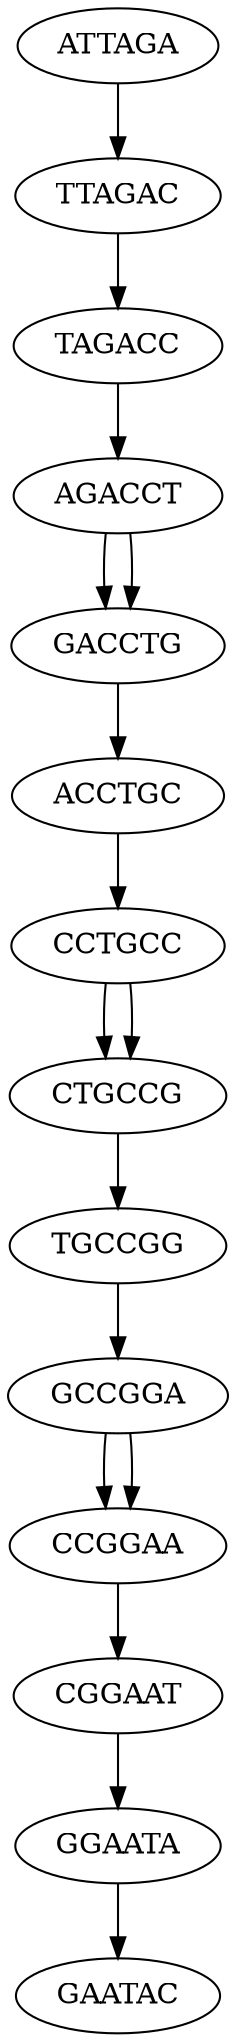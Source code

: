 // DeBruijn graph
digraph {
	ACCTGC [label=ACCTGC]
	CGGAAT [label=CGGAAT]
	GCCGGA [label=GCCGGA]
	CCGGAA [label=CCGGAA]
	TGCCGG [label=TGCCGG]
	TTAGAC [label=TTAGAC]
	GACCTG [label=GACCTG]
	CTGCCG [label=CTGCCG]
	ATTAGA [label=ATTAGA]
	TAGACC [label=TAGACC]
	GGAATA [label=GGAATA]
	CCTGCC [label=CCTGCC]
	AGACCT [label=AGACCT]
		ACCTGC -> CCTGCC
		CGGAAT -> GGAATA
		GCCGGA -> CCGGAA
		GCCGGA -> CCGGAA
		CCGGAA -> CGGAAT
		TGCCGG -> GCCGGA
		TTAGAC -> TAGACC
		GACCTG -> ACCTGC
		CTGCCG -> TGCCGG
		ATTAGA -> TTAGAC
		TAGACC -> AGACCT
		GGAATA -> GAATAC
		CCTGCC -> CTGCCG
		CCTGCC -> CTGCCG
		AGACCT -> GACCTG
		AGACCT -> GACCTG
}